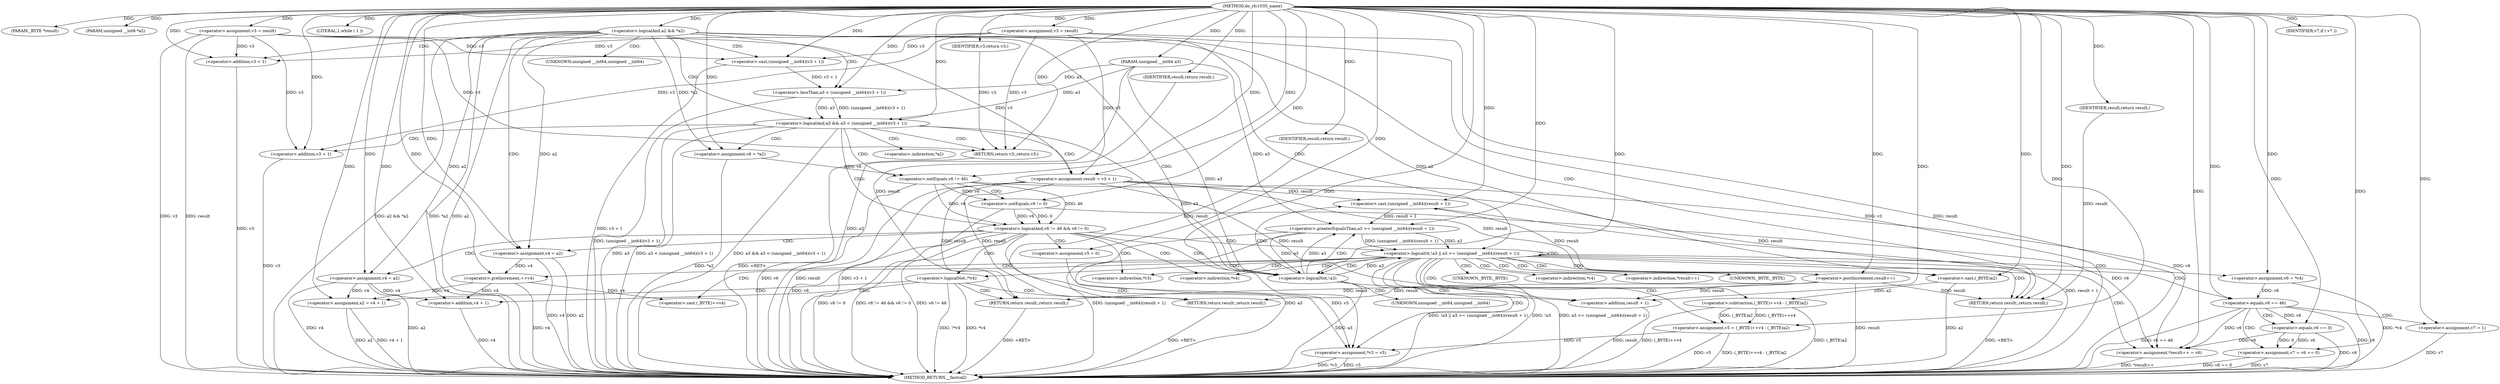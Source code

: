 digraph do_rfc1035_name {  
"1000106" [label = "(METHOD,do_rfc1035_name)" ]
"1000237" [label = "(METHOD_RETURN,__fastcall)" ]
"1000107" [label = "(PARAM,_BYTE *result)" ]
"1000108" [label = "(PARAM,unsigned __int8 *a2)" ]
"1000109" [label = "(PARAM,unsigned __int64 a3)" ]
"1000116" [label = "(<operator>.assignment,v3 = result)" ]
"1000120" [label = "(<operator>.logicalAnd,a2 && *a2)" ]
"1000126" [label = "(LITERAL,1,while ( 1 ))" ]
"1000129" [label = "(<operator>.logicalAnd,a3 && a3 < (unsigned __int64)(v3 + 1))" ]
"1000131" [label = "(<operator>.lessThan,a3 < (unsigned __int64)(v3 + 1))" ]
"1000133" [label = "(<operator>.cast,(unsigned __int64)(v3 + 1))" ]
"1000135" [label = "(<operator>.addition,v3 + 1)" ]
"1000138" [label = "(RETURN,return v3;,return v3;)" ]
"1000139" [label = "(IDENTIFIER,v3,return v3;)" ]
"1000140" [label = "(<operator>.assignment,result = v3 + 1)" ]
"1000142" [label = "(<operator>.addition,v3 + 1)" ]
"1000145" [label = "(<operator>.assignment,v6 = *a2)" ]
"1000150" [label = "(<operator>.logicalAnd,v6 != 46 && v6 != 0)" ]
"1000151" [label = "(<operator>.notEquals,v6 != 46)" ]
"1000154" [label = "(<operator>.notEquals,v6 != 0)" ]
"1000158" [label = "(<operator>.assignment,v4 = a2)" ]
"1000161" [label = "(<operator>.assignment,v5 = 0)" ]
"1000165" [label = "(<operator>.assignment,*v3 = v5)" ]
"1000170" [label = "(<operator>.logicalNot,!*v4)" ]
"1000173" [label = "(RETURN,return result;,return result;)" ]
"1000174" [label = "(IDENTIFIER,result,return result;)" ]
"1000175" [label = "(<operator>.assignment,a2 = v4 + 1)" ]
"1000177" [label = "(<operator>.addition,v4 + 1)" ]
"1000180" [label = "(RETURN,return result;,return result;)" ]
"1000181" [label = "(IDENTIFIER,result,return result;)" ]
"1000182" [label = "(<operator>.assignment,v3 = result)" ]
"1000185" [label = "(<operator>.assignment,v4 = a2)" ]
"1000189" [label = "(<operator>.logicalOr,!a3 || a3 >= (unsigned __int64)(result + 1))" ]
"1000190" [label = "(<operator>.logicalNot,!a3)" ]
"1000192" [label = "(<operator>.greaterEqualsThan,a3 >= (unsigned __int64)(result + 1))" ]
"1000194" [label = "(<operator>.cast,(unsigned __int64)(result + 1))" ]
"1000196" [label = "(<operator>.addition,result + 1)" ]
"1000200" [label = "(<operator>.assignment,*result++ = v6)" ]
"1000202" [label = "(<operator>.postIncrement,result++)" ]
"1000205" [label = "(<operator>.assignment,v5 = (_BYTE)++v4 - (_BYTE)a2)" ]
"1000207" [label = "(<operator>.subtraction,(_BYTE)++v4 - (_BYTE)a2)" ]
"1000208" [label = "(<operator>.cast,(_BYTE)++v4)" ]
"1000210" [label = "(<operator>.preIncrement,++v4)" ]
"1000212" [label = "(<operator>.cast,(_BYTE)a2)" ]
"1000215" [label = "(<operator>.assignment,v6 = *v4)" ]
"1000220" [label = "(<operator>.equals,v6 == 46)" ]
"1000223" [label = "(<operator>.assignment,v7 = 1)" ]
"1000227" [label = "(<operator>.assignment,v7 = v6 == 0)" ]
"1000229" [label = "(<operator>.equals,v6 == 0)" ]
"1000233" [label = "(IDENTIFIER,v7,if ( v7 ))" ]
"1000235" [label = "(RETURN,return result;,return result;)" ]
"1000236" [label = "(IDENTIFIER,result,return result;)" ]
"1000134" [label = "(UNKNOWN,unsigned __int64,unsigned __int64)" ]
"1000147" [label = "(<operator>.indirection,*a2)" ]
"1000166" [label = "(<operator>.indirection,*v3)" ]
"1000171" [label = "(<operator>.indirection,*v4)" ]
"1000195" [label = "(UNKNOWN,unsigned __int64,unsigned __int64)" ]
"1000201" [label = "(<operator>.indirection,*result++)" ]
"1000209" [label = "(UNKNOWN,_BYTE,_BYTE)" ]
"1000213" [label = "(UNKNOWN,_BYTE,_BYTE)" ]
"1000217" [label = "(<operator>.indirection,*v4)" ]
  "1000138" -> "1000237"  [ label = "DDG: <RET>"] 
  "1000180" -> "1000237"  [ label = "DDG: <RET>"] 
  "1000235" -> "1000237"  [ label = "DDG: <RET>"] 
  "1000207" -> "1000237"  [ label = "DDG: (_BYTE)a2"] 
  "1000212" -> "1000237"  [ label = "DDG: a2"] 
  "1000170" -> "1000237"  [ label = "DDG: !*v4"] 
  "1000158" -> "1000237"  [ label = "DDG: a2"] 
  "1000150" -> "1000237"  [ label = "DDG: v6 != 0"] 
  "1000135" -> "1000237"  [ label = "DDG: v3"] 
  "1000192" -> "1000237"  [ label = "DDG: (unsigned __int64)(result + 1)"] 
  "1000142" -> "1000237"  [ label = "DDG: v3"] 
  "1000190" -> "1000237"  [ label = "DDG: a3"] 
  "1000116" -> "1000237"  [ label = "DDG: v3"] 
  "1000202" -> "1000237"  [ label = "DDG: result"] 
  "1000120" -> "1000237"  [ label = "DDG: a2 && *a2"] 
  "1000109" -> "1000237"  [ label = "DDG: a3"] 
  "1000189" -> "1000237"  [ label = "DDG: !a3 || a3 >= (unsigned __int64)(result + 1)"] 
  "1000165" -> "1000237"  [ label = "DDG: *v3"] 
  "1000116" -> "1000237"  [ label = "DDG: result"] 
  "1000120" -> "1000237"  [ label = "DDG: *a2"] 
  "1000140" -> "1000237"  [ label = "DDG: v3 + 1"] 
  "1000182" -> "1000237"  [ label = "DDG: result"] 
  "1000215" -> "1000237"  [ label = "DDG: *v4"] 
  "1000177" -> "1000237"  [ label = "DDG: v4"] 
  "1000229" -> "1000237"  [ label = "DDG: v6"] 
  "1000210" -> "1000237"  [ label = "DDG: v4"] 
  "1000227" -> "1000237"  [ label = "DDG: v6 == 0"] 
  "1000220" -> "1000237"  [ label = "DDG: v6"] 
  "1000151" -> "1000237"  [ label = "DDG: v6"] 
  "1000120" -> "1000237"  [ label = "DDG: a2"] 
  "1000220" -> "1000237"  [ label = "DDG: v6 == 46"] 
  "1000129" -> "1000237"  [ label = "DDG: a3"] 
  "1000182" -> "1000237"  [ label = "DDG: v3"] 
  "1000131" -> "1000237"  [ label = "DDG: (unsigned __int64)(v3 + 1)"] 
  "1000223" -> "1000237"  [ label = "DDG: v7"] 
  "1000150" -> "1000237"  [ label = "DDG: v6 != 46 && v6 != 0"] 
  "1000145" -> "1000237"  [ label = "DDG: *a2"] 
  "1000154" -> "1000237"  [ label = "DDG: v6"] 
  "1000189" -> "1000237"  [ label = "DDG: !a3"] 
  "1000158" -> "1000237"  [ label = "DDG: v4"] 
  "1000205" -> "1000237"  [ label = "DDG: (_BYTE)++v4 - (_BYTE)a2"] 
  "1000192" -> "1000237"  [ label = "DDG: a3"] 
  "1000129" -> "1000237"  [ label = "DDG: a3 < (unsigned __int64)(v3 + 1)"] 
  "1000170" -> "1000237"  [ label = "DDG: *v4"] 
  "1000207" -> "1000237"  [ label = "DDG: (_BYTE)++v4"] 
  "1000133" -> "1000237"  [ label = "DDG: v3 + 1"] 
  "1000140" -> "1000237"  [ label = "DDG: result"] 
  "1000189" -> "1000237"  [ label = "DDG: a3 >= (unsigned __int64)(result + 1)"] 
  "1000200" -> "1000237"  [ label = "DDG: *result++"] 
  "1000205" -> "1000237"  [ label = "DDG: v5"] 
  "1000185" -> "1000237"  [ label = "DDG: a2"] 
  "1000227" -> "1000237"  [ label = "DDG: v7"] 
  "1000175" -> "1000237"  [ label = "DDG: v4 + 1"] 
  "1000175" -> "1000237"  [ label = "DDG: a2"] 
  "1000194" -> "1000237"  [ label = "DDG: result + 1"] 
  "1000129" -> "1000237"  [ label = "DDG: a3 && a3 < (unsigned __int64)(v3 + 1)"] 
  "1000196" -> "1000237"  [ label = "DDG: result"] 
  "1000165" -> "1000237"  [ label = "DDG: v5"] 
  "1000150" -> "1000237"  [ label = "DDG: v6 != 46"] 
  "1000185" -> "1000237"  [ label = "DDG: v4"] 
  "1000173" -> "1000237"  [ label = "DDG: <RET>"] 
  "1000106" -> "1000107"  [ label = "DDG: "] 
  "1000106" -> "1000108"  [ label = "DDG: "] 
  "1000106" -> "1000109"  [ label = "DDG: "] 
  "1000106" -> "1000116"  [ label = "DDG: "] 
  "1000106" -> "1000120"  [ label = "DDG: "] 
  "1000106" -> "1000126"  [ label = "DDG: "] 
  "1000131" -> "1000129"  [ label = "DDG: a3"] 
  "1000109" -> "1000129"  [ label = "DDG: a3"] 
  "1000106" -> "1000129"  [ label = "DDG: "] 
  "1000131" -> "1000129"  [ label = "DDG: (unsigned __int64)(v3 + 1)"] 
  "1000109" -> "1000131"  [ label = "DDG: a3"] 
  "1000106" -> "1000131"  [ label = "DDG: "] 
  "1000133" -> "1000131"  [ label = "DDG: v3 + 1"] 
  "1000116" -> "1000133"  [ label = "DDG: v3"] 
  "1000182" -> "1000133"  [ label = "DDG: v3"] 
  "1000106" -> "1000133"  [ label = "DDG: "] 
  "1000116" -> "1000135"  [ label = "DDG: v3"] 
  "1000182" -> "1000135"  [ label = "DDG: v3"] 
  "1000106" -> "1000135"  [ label = "DDG: "] 
  "1000139" -> "1000138"  [ label = "DDG: v3"] 
  "1000116" -> "1000138"  [ label = "DDG: v3"] 
  "1000182" -> "1000138"  [ label = "DDG: v3"] 
  "1000106" -> "1000138"  [ label = "DDG: "] 
  "1000106" -> "1000139"  [ label = "DDG: "] 
  "1000116" -> "1000140"  [ label = "DDG: v3"] 
  "1000182" -> "1000140"  [ label = "DDG: v3"] 
  "1000106" -> "1000140"  [ label = "DDG: "] 
  "1000116" -> "1000142"  [ label = "DDG: v3"] 
  "1000182" -> "1000142"  [ label = "DDG: v3"] 
  "1000106" -> "1000142"  [ label = "DDG: "] 
  "1000120" -> "1000145"  [ label = "DDG: *a2"] 
  "1000106" -> "1000145"  [ label = "DDG: "] 
  "1000151" -> "1000150"  [ label = "DDG: v6"] 
  "1000151" -> "1000150"  [ label = "DDG: 46"] 
  "1000145" -> "1000151"  [ label = "DDG: v6"] 
  "1000106" -> "1000151"  [ label = "DDG: "] 
  "1000154" -> "1000150"  [ label = "DDG: v6"] 
  "1000154" -> "1000150"  [ label = "DDG: 0"] 
  "1000151" -> "1000154"  [ label = "DDG: v6"] 
  "1000106" -> "1000154"  [ label = "DDG: "] 
  "1000120" -> "1000158"  [ label = "DDG: a2"] 
  "1000106" -> "1000158"  [ label = "DDG: "] 
  "1000106" -> "1000161"  [ label = "DDG: "] 
  "1000205" -> "1000165"  [ label = "DDG: v5"] 
  "1000161" -> "1000165"  [ label = "DDG: v5"] 
  "1000106" -> "1000165"  [ label = "DDG: "] 
  "1000174" -> "1000173"  [ label = "DDG: result"] 
  "1000202" -> "1000173"  [ label = "DDG: result"] 
  "1000140" -> "1000173"  [ label = "DDG: result"] 
  "1000106" -> "1000174"  [ label = "DDG: "] 
  "1000210" -> "1000175"  [ label = "DDG: v4"] 
  "1000158" -> "1000175"  [ label = "DDG: v4"] 
  "1000106" -> "1000175"  [ label = "DDG: "] 
  "1000210" -> "1000177"  [ label = "DDG: v4"] 
  "1000158" -> "1000177"  [ label = "DDG: v4"] 
  "1000106" -> "1000177"  [ label = "DDG: "] 
  "1000181" -> "1000180"  [ label = "DDG: result"] 
  "1000202" -> "1000180"  [ label = "DDG: result"] 
  "1000140" -> "1000180"  [ label = "DDG: result"] 
  "1000106" -> "1000181"  [ label = "DDG: "] 
  "1000106" -> "1000182"  [ label = "DDG: "] 
  "1000120" -> "1000185"  [ label = "DDG: a2"] 
  "1000106" -> "1000185"  [ label = "DDG: "] 
  "1000190" -> "1000189"  [ label = "DDG: a3"] 
  "1000129" -> "1000190"  [ label = "DDG: a3"] 
  "1000192" -> "1000190"  [ label = "DDG: a3"] 
  "1000109" -> "1000190"  [ label = "DDG: a3"] 
  "1000106" -> "1000190"  [ label = "DDG: "] 
  "1000192" -> "1000189"  [ label = "DDG: a3"] 
  "1000192" -> "1000189"  [ label = "DDG: (unsigned __int64)(result + 1)"] 
  "1000190" -> "1000192"  [ label = "DDG: a3"] 
  "1000109" -> "1000192"  [ label = "DDG: a3"] 
  "1000106" -> "1000192"  [ label = "DDG: "] 
  "1000194" -> "1000192"  [ label = "DDG: result + 1"] 
  "1000202" -> "1000194"  [ label = "DDG: result"] 
  "1000140" -> "1000194"  [ label = "DDG: result"] 
  "1000106" -> "1000194"  [ label = "DDG: "] 
  "1000202" -> "1000196"  [ label = "DDG: result"] 
  "1000140" -> "1000196"  [ label = "DDG: result"] 
  "1000106" -> "1000196"  [ label = "DDG: "] 
  "1000229" -> "1000200"  [ label = "DDG: v6"] 
  "1000154" -> "1000200"  [ label = "DDG: v6"] 
  "1000220" -> "1000200"  [ label = "DDG: v6"] 
  "1000151" -> "1000200"  [ label = "DDG: v6"] 
  "1000106" -> "1000200"  [ label = "DDG: "] 
  "1000140" -> "1000202"  [ label = "DDG: result"] 
  "1000106" -> "1000202"  [ label = "DDG: "] 
  "1000207" -> "1000205"  [ label = "DDG: (_BYTE)++v4"] 
  "1000207" -> "1000205"  [ label = "DDG: (_BYTE)a2"] 
  "1000106" -> "1000205"  [ label = "DDG: "] 
  "1000210" -> "1000208"  [ label = "DDG: v4"] 
  "1000185" -> "1000210"  [ label = "DDG: v4"] 
  "1000106" -> "1000210"  [ label = "DDG: "] 
  "1000212" -> "1000207"  [ label = "DDG: a2"] 
  "1000106" -> "1000212"  [ label = "DDG: "] 
  "1000120" -> "1000212"  [ label = "DDG: a2"] 
  "1000106" -> "1000215"  [ label = "DDG: "] 
  "1000215" -> "1000220"  [ label = "DDG: v6"] 
  "1000106" -> "1000220"  [ label = "DDG: "] 
  "1000106" -> "1000223"  [ label = "DDG: "] 
  "1000229" -> "1000227"  [ label = "DDG: v6"] 
  "1000229" -> "1000227"  [ label = "DDG: 0"] 
  "1000106" -> "1000227"  [ label = "DDG: "] 
  "1000220" -> "1000229"  [ label = "DDG: v6"] 
  "1000106" -> "1000229"  [ label = "DDG: "] 
  "1000106" -> "1000233"  [ label = "DDG: "] 
  "1000236" -> "1000235"  [ label = "DDG: result"] 
  "1000202" -> "1000235"  [ label = "DDG: result"] 
  "1000140" -> "1000235"  [ label = "DDG: result"] 
  "1000106" -> "1000235"  [ label = "DDG: "] 
  "1000106" -> "1000236"  [ label = "DDG: "] 
  "1000120" -> "1000235"  [ label = "CDG: "] 
  "1000120" -> "1000190"  [ label = "CDG: "] 
  "1000120" -> "1000189"  [ label = "CDG: "] 
  "1000120" -> "1000185"  [ label = "CDG: "] 
  "1000120" -> "1000129"  [ label = "CDG: "] 
  "1000120" -> "1000135"  [ label = "CDG: "] 
  "1000120" -> "1000134"  [ label = "CDG: "] 
  "1000120" -> "1000133"  [ label = "CDG: "] 
  "1000120" -> "1000131"  [ label = "CDG: "] 
  "1000129" -> "1000142"  [ label = "CDG: "] 
  "1000129" -> "1000140"  [ label = "CDG: "] 
  "1000129" -> "1000138"  [ label = "CDG: "] 
  "1000129" -> "1000151"  [ label = "CDG: "] 
  "1000129" -> "1000150"  [ label = "CDG: "] 
  "1000129" -> "1000147"  [ label = "CDG: "] 
  "1000129" -> "1000145"  [ label = "CDG: "] 
  "1000150" -> "1000171"  [ label = "CDG: "] 
  "1000150" -> "1000170"  [ label = "CDG: "] 
  "1000150" -> "1000166"  [ label = "CDG: "] 
  "1000150" -> "1000165"  [ label = "CDG: "] 
  "1000150" -> "1000161"  [ label = "CDG: "] 
  "1000150" -> "1000190"  [ label = "CDG: "] 
  "1000150" -> "1000189"  [ label = "CDG: "] 
  "1000150" -> "1000185"  [ label = "CDG: "] 
  "1000150" -> "1000158"  [ label = "CDG: "] 
  "1000151" -> "1000154"  [ label = "CDG: "] 
  "1000170" -> "1000175"  [ label = "CDG: "] 
  "1000170" -> "1000173"  [ label = "CDG: "] 
  "1000170" -> "1000180"  [ label = "CDG: "] 
  "1000170" -> "1000177"  [ label = "CDG: "] 
  "1000189" -> "1000208"  [ label = "CDG: "] 
  "1000189" -> "1000207"  [ label = "CDG: "] 
  "1000189" -> "1000205"  [ label = "CDG: "] 
  "1000189" -> "1000202"  [ label = "CDG: "] 
  "1000189" -> "1000201"  [ label = "CDG: "] 
  "1000189" -> "1000200"  [ label = "CDG: "] 
  "1000189" -> "1000220"  [ label = "CDG: "] 
  "1000189" -> "1000217"  [ label = "CDG: "] 
  "1000189" -> "1000215"  [ label = "CDG: "] 
  "1000189" -> "1000213"  [ label = "CDG: "] 
  "1000189" -> "1000212"  [ label = "CDG: "] 
  "1000189" -> "1000210"  [ label = "CDG: "] 
  "1000189" -> "1000209"  [ label = "CDG: "] 
  "1000189" -> "1000235"  [ label = "CDG: "] 
  "1000189" -> "1000171"  [ label = "CDG: "] 
  "1000189" -> "1000170"  [ label = "CDG: "] 
  "1000189" -> "1000166"  [ label = "CDG: "] 
  "1000189" -> "1000165"  [ label = "CDG: "] 
  "1000189" -> "1000190"  [ label = "CDG: "] 
  "1000189" -> "1000189"  [ label = "CDG: "] 
  "1000190" -> "1000192"  [ label = "CDG: "] 
  "1000190" -> "1000196"  [ label = "CDG: "] 
  "1000190" -> "1000195"  [ label = "CDG: "] 
  "1000190" -> "1000194"  [ label = "CDG: "] 
  "1000220" -> "1000223"  [ label = "CDG: "] 
  "1000220" -> "1000229"  [ label = "CDG: "] 
  "1000220" -> "1000227"  [ label = "CDG: "] 
}
